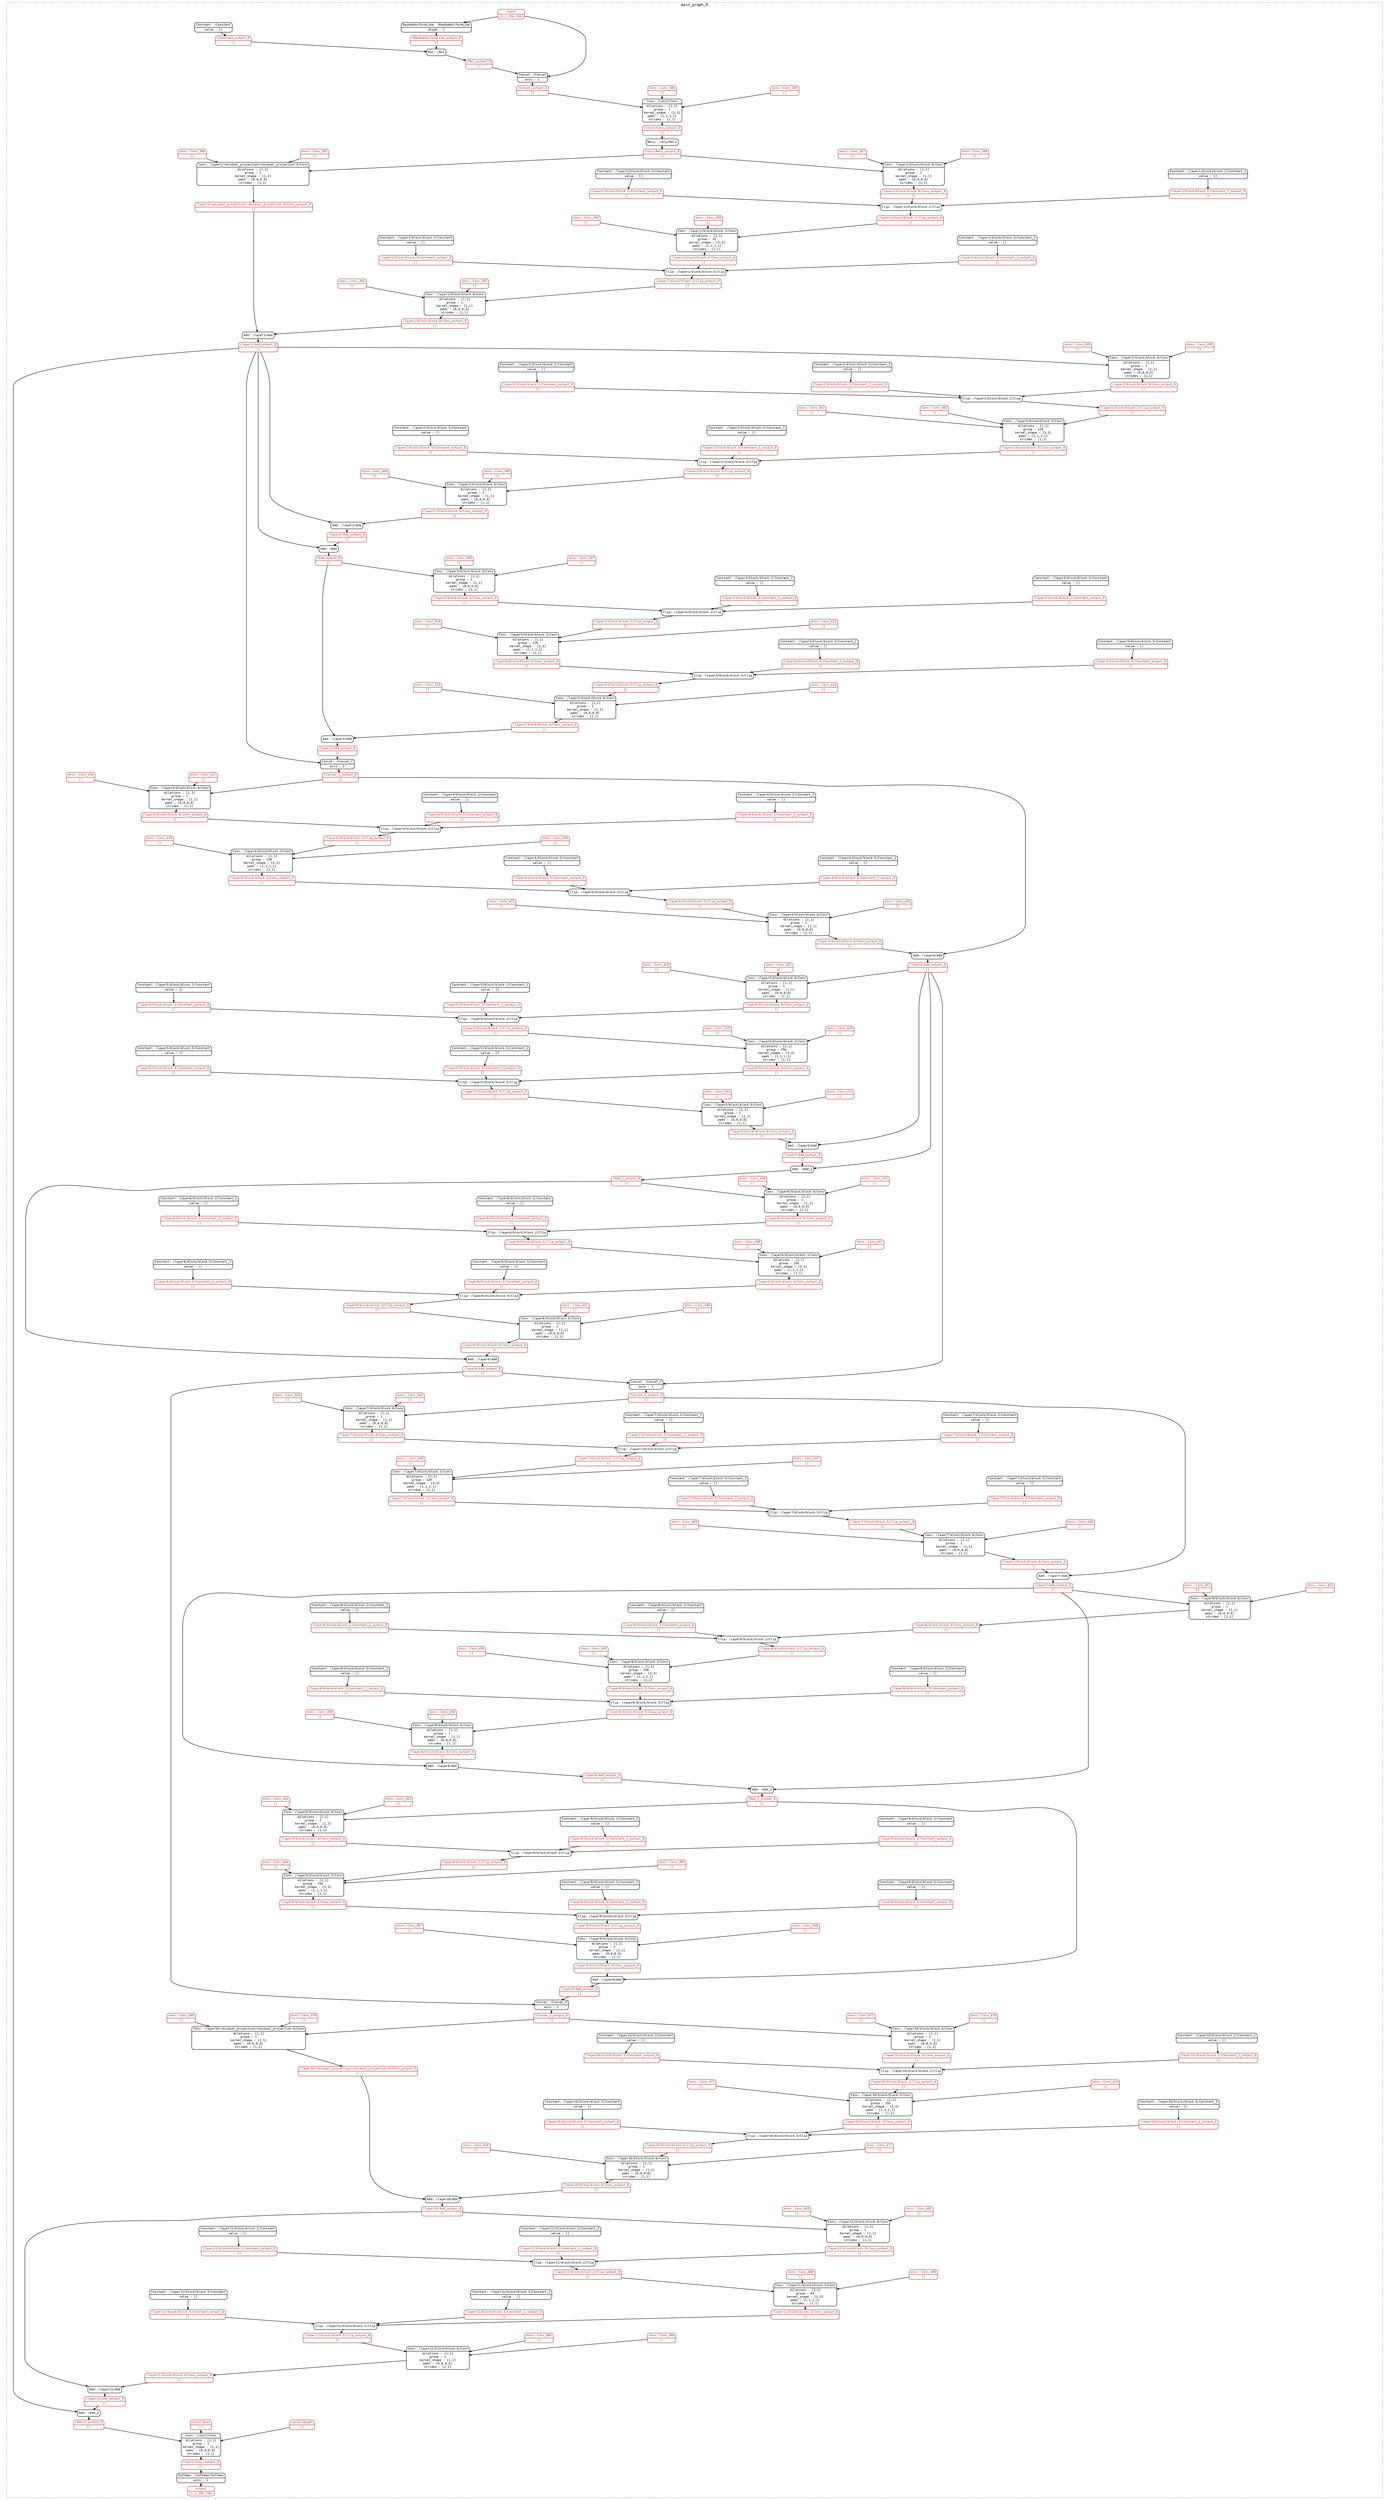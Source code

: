 digraph main_graph {
compound = true
ratio = 1.8
ranksep = 0.25
nodesep = 0.2
splines = true
graph [rankdir = TB, shape = record, charset = "UTF-8", color = cadetblue, fontcolor = black, fontname = "Consolas", fontsize = 20, style = "rounded,dashed,bold"]
node [shape = record, charset = "UTF-8", color = black, fontcolor = black, fontname = "Consolas", fontsize = 16, style = "rounded,bold"]
edge [shape = record, charset = "UTF-8", color = black, fontname = "Consolas", fontsize = 14, style = "bold"]

Tensor0 [
color = brown
fontcolor = brown
label = "{input | [1,1,256,256]}"
]

Tensor1 [
color = brown
fontcolor = brown
label = "{output | [1,2,256,256]}"
]

Tensor2 [
color = brown
fontcolor = brown
label = "{/RandomUniformLike_output_0 | []}"
]

Tensor3 [
color = brown
fontcolor = brown
label = "{/Constant_output_0 | []}"
]

Tensor4 [
color = brown
fontcolor = brown
label = "{/Mul_output_0 | []}"
]

Tensor5 [
color = brown
fontcolor = brown
label = "{/Concat_output_0 | []}"
]

Tensor6 [
color = brown
fontcolor = brown
label = "{/conv1/Conv_output_0 | []}"
]

Tensor7 [
color = brown
fontcolor = brown
label = "{/relu/Relu_output_0 | []}"
]

Tensor8 [
color = brown
fontcolor = brown
label = "{/layer1/block/block.0/Conv_output_0 | []}"
]

Tensor9 [
color = brown
fontcolor = brown
label = "{/layer1/block/block.2/Constant_output_0 | []}"
]

Tensor10 [
color = brown
fontcolor = brown
label = "{/layer1/block/block.2/Constant_1_output_0 | []}"
]

Tensor11 [
color = brown
fontcolor = brown
label = "{/layer1/block/block.2/Clip_output_0 | []}"
]

Tensor12 [
color = brown
fontcolor = brown
label = "{/layer1/block/block.3/Conv_output_0 | []}"
]

Tensor13 [
color = brown
fontcolor = brown
label = "{/layer1/block/block.5/Constant_output_0 | []}"
]

Tensor14 [
color = brown
fontcolor = brown
label = "{/layer1/block/block.5/Constant_1_output_0 | []}"
]

Tensor15 [
color = brown
fontcolor = brown
label = "{/layer1/block/block.5/Clip_output_0 | []}"
]

Tensor16 [
color = brown
fontcolor = brown
label = "{/layer1/block/block.6/Conv_output_0 | []}"
]

Tensor17 [
color = brown
fontcolor = brown
label = "{/layer1/residual_projection/residual_projection.0/Conv_output_0 | []}"
]

Tensor18 [
color = brown
fontcolor = brown
label = "{/layer1/Add_output_0 | []}"
]

Tensor19 [
color = brown
fontcolor = brown
label = "{/layer2/block/block.0/Conv_output_0 | []}"
]

Tensor20 [
color = brown
fontcolor = brown
label = "{/layer2/block/block.2/Constant_output_0 | []}"
]

Tensor21 [
color = brown
fontcolor = brown
label = "{/layer2/block/block.2/Constant_1_output_0 | []}"
]

Tensor22 [
color = brown
fontcolor = brown
label = "{/layer2/block/block.2/Clip_output_0 | []}"
]

Tensor23 [
color = brown
fontcolor = brown
label = "{/layer2/block/block.3/Conv_output_0 | []}"
]

Tensor24 [
color = brown
fontcolor = brown
label = "{/layer2/block/block.5/Constant_output_0 | []}"
]

Tensor25 [
color = brown
fontcolor = brown
label = "{/layer2/block/block.5/Constant_1_output_0 | []}"
]

Tensor26 [
color = brown
fontcolor = brown
label = "{/layer2/block/block.5/Clip_output_0 | []}"
]

Tensor27 [
color = brown
fontcolor = brown
label = "{/layer2/block/block.6/Conv_output_0 | []}"
]

Tensor28 [
color = brown
fontcolor = brown
label = "{/layer2/Add_output_0 | []}"
]

Tensor29 [
color = brown
fontcolor = brown
label = "{/Add_output_0 | []}"
]

Tensor30 [
color = brown
fontcolor = brown
label = "{/layer3/block/block.0/Conv_output_0 | []}"
]

Tensor31 [
color = brown
fontcolor = brown
label = "{/layer3/block/block.2/Constant_output_0 | []}"
]

Tensor32 [
color = brown
fontcolor = brown
label = "{/layer3/block/block.2/Constant_1_output_0 | []}"
]

Tensor33 [
color = brown
fontcolor = brown
label = "{/layer3/block/block.2/Clip_output_0 | []}"
]

Tensor34 [
color = brown
fontcolor = brown
label = "{/layer3/block/block.3/Conv_output_0 | []}"
]

Tensor35 [
color = brown
fontcolor = brown
label = "{/layer3/block/block.5/Constant_output_0 | []}"
]

Tensor36 [
color = brown
fontcolor = brown
label = "{/layer3/block/block.5/Constant_1_output_0 | []}"
]

Tensor37 [
color = brown
fontcolor = brown
label = "{/layer3/block/block.5/Clip_output_0 | []}"
]

Tensor38 [
color = brown
fontcolor = brown
label = "{/layer3/block/block.6/Conv_output_0 | []}"
]

Tensor39 [
color = brown
fontcolor = brown
label = "{/layer3/Add_output_0 | []}"
]

Tensor40 [
color = brown
fontcolor = brown
label = "{/Concat_1_output_0 | []}"
]

Tensor41 [
color = brown
fontcolor = brown
label = "{/layer4/block/block.0/Conv_output_0 | []}"
]

Tensor42 [
color = brown
fontcolor = brown
label = "{/layer4/block/block.2/Constant_output_0 | []}"
]

Tensor43 [
color = brown
fontcolor = brown
label = "{/layer4/block/block.2/Constant_1_output_0 | []}"
]

Tensor44 [
color = brown
fontcolor = brown
label = "{/layer4/block/block.2/Clip_output_0 | []}"
]

Tensor45 [
color = brown
fontcolor = brown
label = "{/layer4/block/block.3/Conv_output_0 | []}"
]

Tensor46 [
color = brown
fontcolor = brown
label = "{/layer4/block/block.5/Constant_output_0 | []}"
]

Tensor47 [
color = brown
fontcolor = brown
label = "{/layer4/block/block.5/Constant_1_output_0 | []}"
]

Tensor48 [
color = brown
fontcolor = brown
label = "{/layer4/block/block.5/Clip_output_0 | []}"
]

Tensor49 [
color = brown
fontcolor = brown
label = "{/layer4/block/block.6/Conv_output_0 | []}"
]

Tensor50 [
color = brown
fontcolor = brown
label = "{/layer4/Add_output_0 | []}"
]

Tensor51 [
color = brown
fontcolor = brown
label = "{/layer5/block/block.0/Conv_output_0 | []}"
]

Tensor52 [
color = brown
fontcolor = brown
label = "{/layer5/block/block.2/Constant_output_0 | []}"
]

Tensor53 [
color = brown
fontcolor = brown
label = "{/layer5/block/block.2/Constant_1_output_0 | []}"
]

Tensor54 [
color = brown
fontcolor = brown
label = "{/layer5/block/block.2/Clip_output_0 | []}"
]

Tensor55 [
color = brown
fontcolor = brown
label = "{/layer5/block/block.3/Conv_output_0 | []}"
]

Tensor56 [
color = brown
fontcolor = brown
label = "{/layer5/block/block.5/Constant_output_0 | []}"
]

Tensor57 [
color = brown
fontcolor = brown
label = "{/layer5/block/block.5/Constant_1_output_0 | []}"
]

Tensor58 [
color = brown
fontcolor = brown
label = "{/layer5/block/block.5/Clip_output_0 | []}"
]

Tensor59 [
color = brown
fontcolor = brown
label = "{/layer5/block/block.6/Conv_output_0 | []}"
]

Tensor60 [
color = brown
fontcolor = brown
label = "{/layer5/Add_output_0 | []}"
]

Tensor61 [
color = brown
fontcolor = brown
label = "{/Add_1_output_0 | []}"
]

Tensor62 [
color = brown
fontcolor = brown
label = "{/layer6/block/block.0/Conv_output_0 | []}"
]

Tensor63 [
color = brown
fontcolor = brown
label = "{/layer6/block/block.2/Constant_output_0 | []}"
]

Tensor64 [
color = brown
fontcolor = brown
label = "{/layer6/block/block.2/Constant_1_output_0 | []}"
]

Tensor65 [
color = brown
fontcolor = brown
label = "{/layer6/block/block.2/Clip_output_0 | []}"
]

Tensor66 [
color = brown
fontcolor = brown
label = "{/layer6/block/block.3/Conv_output_0 | []}"
]

Tensor67 [
color = brown
fontcolor = brown
label = "{/layer6/block/block.5/Constant_output_0 | []}"
]

Tensor68 [
color = brown
fontcolor = brown
label = "{/layer6/block/block.5/Constant_1_output_0 | []}"
]

Tensor69 [
color = brown
fontcolor = brown
label = "{/layer6/block/block.5/Clip_output_0 | []}"
]

Tensor70 [
color = brown
fontcolor = brown
label = "{/layer6/block/block.6/Conv_output_0 | []}"
]

Tensor71 [
color = brown
fontcolor = brown
label = "{/layer6/Add_output_0 | []}"
]

Tensor72 [
color = brown
fontcolor = brown
label = "{/Concat_2_output_0 | []}"
]

Tensor73 [
color = brown
fontcolor = brown
label = "{/layer7/block/block.0/Conv_output_0 | []}"
]

Tensor74 [
color = brown
fontcolor = brown
label = "{/layer7/block/block.2/Constant_output_0 | []}"
]

Tensor75 [
color = brown
fontcolor = brown
label = "{/layer7/block/block.2/Constant_1_output_0 | []}"
]

Tensor76 [
color = brown
fontcolor = brown
label = "{/layer7/block/block.2/Clip_output_0 | []}"
]

Tensor77 [
color = brown
fontcolor = brown
label = "{/layer7/block/block.3/Conv_output_0 | []}"
]

Tensor78 [
color = brown
fontcolor = brown
label = "{/layer7/block/block.5/Constant_output_0 | []}"
]

Tensor79 [
color = brown
fontcolor = brown
label = "{/layer7/block/block.5/Constant_1_output_0 | []}"
]

Tensor80 [
color = brown
fontcolor = brown
label = "{/layer7/block/block.5/Clip_output_0 | []}"
]

Tensor81 [
color = brown
fontcolor = brown
label = "{/layer7/block/block.6/Conv_output_0 | []}"
]

Tensor82 [
color = brown
fontcolor = brown
label = "{/layer7/Add_output_0 | []}"
]

Tensor83 [
color = brown
fontcolor = brown
label = "{/layer8/block/block.0/Conv_output_0 | []}"
]

Tensor84 [
color = brown
fontcolor = brown
label = "{/layer8/block/block.2/Constant_output_0 | []}"
]

Tensor85 [
color = brown
fontcolor = brown
label = "{/layer8/block/block.2/Constant_1_output_0 | []}"
]

Tensor86 [
color = brown
fontcolor = brown
label = "{/layer8/block/block.2/Clip_output_0 | []}"
]

Tensor87 [
color = brown
fontcolor = brown
label = "{/layer8/block/block.3/Conv_output_0 | []}"
]

Tensor88 [
color = brown
fontcolor = brown
label = "{/layer8/block/block.5/Constant_output_0 | []}"
]

Tensor89 [
color = brown
fontcolor = brown
label = "{/layer8/block/block.5/Constant_1_output_0 | []}"
]

Tensor90 [
color = brown
fontcolor = brown
label = "{/layer8/block/block.5/Clip_output_0 | []}"
]

Tensor91 [
color = brown
fontcolor = brown
label = "{/layer8/block/block.6/Conv_output_0 | []}"
]

Tensor92 [
color = brown
fontcolor = brown
label = "{/layer8/Add_output_0 | []}"
]

Tensor93 [
color = brown
fontcolor = brown
label = "{/Add_2_output_0 | []}"
]

Tensor94 [
color = brown
fontcolor = brown
label = "{/layer9/block/block.0/Conv_output_0 | []}"
]

Tensor95 [
color = brown
fontcolor = brown
label = "{/layer9/block/block.2/Constant_output_0 | []}"
]

Tensor96 [
color = brown
fontcolor = brown
label = "{/layer9/block/block.2/Constant_1_output_0 | []}"
]

Tensor97 [
color = brown
fontcolor = brown
label = "{/layer9/block/block.2/Clip_output_0 | []}"
]

Tensor98 [
color = brown
fontcolor = brown
label = "{/layer9/block/block.3/Conv_output_0 | []}"
]

Tensor99 [
color = brown
fontcolor = brown
label = "{/layer9/block/block.5/Constant_output_0 | []}"
]

Tensor100 [
color = brown
fontcolor = brown
label = "{/layer9/block/block.5/Constant_1_output_0 | []}"
]

Tensor101 [
color = brown
fontcolor = brown
label = "{/layer9/block/block.5/Clip_output_0 | []}"
]

Tensor102 [
color = brown
fontcolor = brown
label = "{/layer9/block/block.6/Conv_output_0 | []}"
]

Tensor103 [
color = brown
fontcolor = brown
label = "{/layer9/Add_output_0 | []}"
]

Tensor104 [
color = brown
fontcolor = brown
label = "{/Concat_3_output_0 | []}"
]

Tensor105 [
color = brown
fontcolor = brown
label = "{/layer10/block/block.0/Conv_output_0 | []}"
]

Tensor106 [
color = brown
fontcolor = brown
label = "{/layer10/block/block.2/Constant_output_0 | []}"
]

Tensor107 [
color = brown
fontcolor = brown
label = "{/layer10/block/block.2/Constant_1_output_0 | []}"
]

Tensor108 [
color = brown
fontcolor = brown
label = "{/layer10/block/block.2/Clip_output_0 | []}"
]

Tensor109 [
color = brown
fontcolor = brown
label = "{/layer10/block/block.3/Conv_output_0 | []}"
]

Tensor110 [
color = brown
fontcolor = brown
label = "{/layer10/block/block.5/Constant_output_0 | []}"
]

Tensor111 [
color = brown
fontcolor = brown
label = "{/layer10/block/block.5/Constant_1_output_0 | []}"
]

Tensor112 [
color = brown
fontcolor = brown
label = "{/layer10/block/block.5/Clip_output_0 | []}"
]

Tensor113 [
color = brown
fontcolor = brown
label = "{/layer10/block/block.6/Conv_output_0 | []}"
]

Tensor114 [
color = brown
fontcolor = brown
label = "{/layer10/residual_projection/residual_projection.0/Conv_output_0 | []}"
]

Tensor115 [
color = brown
fontcolor = brown
label = "{/layer10/Add_output_0 | []}"
]

Tensor116 [
color = brown
fontcolor = brown
label = "{/layer11/block/block.0/Conv_output_0 | []}"
]

Tensor117 [
color = brown
fontcolor = brown
label = "{/layer11/block/block.2/Constant_output_0 | []}"
]

Tensor118 [
color = brown
fontcolor = brown
label = "{/layer11/block/block.2/Constant_1_output_0 | []}"
]

Tensor119 [
color = brown
fontcolor = brown
label = "{/layer11/block/block.2/Clip_output_0 | []}"
]

Tensor120 [
color = brown
fontcolor = brown
label = "{/layer11/block/block.3/Conv_output_0 | []}"
]

Tensor121 [
color = brown
fontcolor = brown
label = "{/layer11/block/block.5/Constant_output_0 | []}"
]

Tensor122 [
color = brown
fontcolor = brown
label = "{/layer11/block/block.5/Constant_1_output_0 | []}"
]

Tensor123 [
color = brown
fontcolor = brown
label = "{/layer11/block/block.5/Clip_output_0 | []}"
]

Tensor124 [
color = brown
fontcolor = brown
label = "{/layer11/block/block.6/Conv_output_0 | []}"
]

Tensor125 [
color = brown
fontcolor = brown
label = "{/layer11/Add_output_0 | []}"
]

Tensor126 [
color = brown
fontcolor = brown
label = "{/Add_3_output_0 | []}"
]

Tensor127 [
color = brown
fontcolor = brown
label = "{/conv2/Conv_output_0 | []}"
]

Tensor128 [
color = brown
fontcolor = brown
label = "{onnx::Conv_383 | []}"
]

Tensor129 [
color = brown
fontcolor = brown
label = "{onnx::Conv_384 | []}"
]

Tensor130 [
color = brown
fontcolor = brown
label = "{onnx::Conv_386 | []}"
]

Tensor131 [
color = brown
fontcolor = brown
label = "{onnx::Conv_387 | []}"
]

Tensor132 [
color = brown
fontcolor = brown
label = "{onnx::Conv_389 | []}"
]

Tensor133 [
color = brown
fontcolor = brown
label = "{onnx::Conv_390 | []}"
]

Tensor134 [
color = brown
fontcolor = brown
label = "{onnx::Conv_392 | []}"
]

Tensor135 [
color = brown
fontcolor = brown
label = "{onnx::Conv_393 | []}"
]

Tensor136 [
color = brown
fontcolor = brown
label = "{onnx::Conv_395 | []}"
]

Tensor137 [
color = brown
fontcolor = brown
label = "{onnx::Conv_396 | []}"
]

Tensor138 [
color = brown
fontcolor = brown
label = "{onnx::Conv_398 | []}"
]

Tensor139 [
color = brown
fontcolor = brown
label = "{onnx::Conv_399 | []}"
]

Tensor140 [
color = brown
fontcolor = brown
label = "{onnx::Conv_401 | []}"
]

Tensor141 [
color = brown
fontcolor = brown
label = "{onnx::Conv_402 | []}"
]

Tensor142 [
color = brown
fontcolor = brown
label = "{onnx::Conv_404 | []}"
]

Tensor143 [
color = brown
fontcolor = brown
label = "{onnx::Conv_405 | []}"
]

Tensor144 [
color = brown
fontcolor = brown
label = "{onnx::Conv_407 | []}"
]

Tensor145 [
color = brown
fontcolor = brown
label = "{onnx::Conv_408 | []}"
]

Tensor146 [
color = brown
fontcolor = brown
label = "{onnx::Conv_410 | []}"
]

Tensor147 [
color = brown
fontcolor = brown
label = "{onnx::Conv_411 | []}"
]

Tensor148 [
color = brown
fontcolor = brown
label = "{onnx::Conv_413 | []}"
]

Tensor149 [
color = brown
fontcolor = brown
label = "{onnx::Conv_414 | []}"
]

Tensor150 [
color = brown
fontcolor = brown
label = "{onnx::Conv_416 | []}"
]

Tensor151 [
color = brown
fontcolor = brown
label = "{onnx::Conv_417 | []}"
]

Tensor152 [
color = brown
fontcolor = brown
label = "{onnx::Conv_419 | []}"
]

Tensor153 [
color = brown
fontcolor = brown
label = "{onnx::Conv_420 | []}"
]

Tensor154 [
color = brown
fontcolor = brown
label = "{onnx::Conv_422 | []}"
]

Tensor155 [
color = brown
fontcolor = brown
label = "{onnx::Conv_423 | []}"
]

Tensor156 [
color = brown
fontcolor = brown
label = "{onnx::Conv_425 | []}"
]

Tensor157 [
color = brown
fontcolor = brown
label = "{onnx::Conv_426 | []}"
]

Tensor158 [
color = brown
fontcolor = brown
label = "{onnx::Conv_428 | []}"
]

Tensor159 [
color = brown
fontcolor = brown
label = "{onnx::Conv_429 | []}"
]

Tensor160 [
color = brown
fontcolor = brown
label = "{onnx::Conv_431 | []}"
]

Tensor161 [
color = brown
fontcolor = brown
label = "{onnx::Conv_432 | []}"
]

Tensor162 [
color = brown
fontcolor = brown
label = "{onnx::Conv_434 | []}"
]

Tensor163 [
color = brown
fontcolor = brown
label = "{onnx::Conv_435 | []}"
]

Tensor164 [
color = brown
fontcolor = brown
label = "{onnx::Conv_437 | []}"
]

Tensor165 [
color = brown
fontcolor = brown
label = "{onnx::Conv_438 | []}"
]

Tensor166 [
color = brown
fontcolor = brown
label = "{onnx::Conv_440 | []}"
]

Tensor167 [
color = brown
fontcolor = brown
label = "{onnx::Conv_441 | []}"
]

Tensor168 [
color = brown
fontcolor = brown
label = "{onnx::Conv_443 | []}"
]

Tensor169 [
color = brown
fontcolor = brown
label = "{onnx::Conv_444 | []}"
]

Tensor170 [
color = brown
fontcolor = brown
label = "{onnx::Conv_446 | []}"
]

Tensor171 [
color = brown
fontcolor = brown
label = "{onnx::Conv_447 | []}"
]

Tensor172 [
color = brown
fontcolor = brown
label = "{onnx::Conv_449 | []}"
]

Tensor173 [
color = brown
fontcolor = brown
label = "{onnx::Conv_450 | []}"
]

Tensor174 [
color = brown
fontcolor = brown
label = "{onnx::Conv_452 | []}"
]

Tensor175 [
color = brown
fontcolor = brown
label = "{onnx::Conv_453 | []}"
]

Tensor176 [
color = brown
fontcolor = brown
label = "{onnx::Conv_455 | []}"
]

Tensor177 [
color = brown
fontcolor = brown
label = "{onnx::Conv_456 | []}"
]

Tensor178 [
color = brown
fontcolor = brown
label = "{onnx::Conv_458 | []}"
]

Tensor179 [
color = brown
fontcolor = brown
label = "{onnx::Conv_459 | []}"
]

Tensor180 [
color = brown
fontcolor = brown
label = "{onnx::Conv_461 | []}"
]

Tensor181 [
color = brown
fontcolor = brown
label = "{onnx::Conv_462 | []}"
]

Tensor182 [
color = brown
fontcolor = brown
label = "{onnx::Conv_464 | []}"
]

Tensor183 [
color = brown
fontcolor = brown
label = "{onnx::Conv_465 | []}"
]

Tensor184 [
color = brown
fontcolor = brown
label = "{onnx::Conv_467 | []}"
]

Tensor185 [
color = brown
fontcolor = brown
label = "{onnx::Conv_468 | []}"
]

Tensor186 [
color = brown
fontcolor = brown
label = "{onnx::Conv_470 | []}"
]

Tensor187 [
color = brown
fontcolor = brown
label = "{onnx::Conv_471 | []}"
]

Tensor188 [
color = brown
fontcolor = brown
label = "{onnx::Conv_473 | []}"
]

Tensor189 [
color = brown
fontcolor = brown
label = "{onnx::Conv_474 | []}"
]

Tensor190 [
color = brown
fontcolor = brown
label = "{onnx::Conv_476 | []}"
]

Tensor191 [
color = brown
fontcolor = brown
label = "{onnx::Conv_477 | []}"
]

Tensor192 [
color = brown
fontcolor = brown
label = "{onnx::Conv_479 | []}"
]

Tensor193 [
color = brown
fontcolor = brown
label = "{onnx::Conv_480 | []}"
]

Tensor194 [
color = brown
fontcolor = brown
label = "{onnx::Conv_482 | []}"
]

Tensor195 [
color = brown
fontcolor = brown
label = "{onnx::Conv_483 | []}"
]

Tensor196 [
color = brown
fontcolor = brown
label = "{onnx::Conv_485 | []}"
]

Tensor197 [
color = brown
fontcolor = brown
label = "{onnx::Conv_486 | []}"
]

Tensor198 [
color = brown
fontcolor = brown
label = "{onnx::Conv_488 | []}"
]

Tensor199 [
color = brown
fontcolor = brown
label = "{onnx::Conv_489 | []}"
]

Tensor200 [
color = brown
fontcolor = brown
label = "{conv2.weight | []}"
]

Tensor201 [
color = brown
fontcolor = brown
label = "{conv2.bias | []}"
]

subgraph cluster_subgraph0 {
label = "main_graph_0"

Node0 [
label = "{ RandomUniformLike: /RandomUniformLike | {
dtype : 1\n

}}"
]

Tensor0 ->  Node0
Node0 ->  Tensor2

Node1 [
label = "{ Constant: /Constant | {
value : []\n

}}"
]

Node1 ->  Tensor3

Node2 [ label = "{ Mul: /Mul }" ]

Tensor2 ->  Node2
Tensor3 ->  Node2
Node2 ->  Tensor4

Node3 [
label = "{ Concat: /Concat | {
axis : 1\n

}}"
]

Tensor0 ->  Node3
Tensor4 ->  Node3
Node3 ->  Tensor5

Node4 [
label = "{ Conv: /conv1/Conv | {
dilations : [1,1]\n
group : 1\n
kernel_shape : [3,3]\n
pads : [1,1,1,1]\n
strides : [1,1]\n

}}"
]

Tensor5 ->  Node4
Tensor128 ->  Node4
Tensor129 ->  Node4
Node4 ->  Tensor6

Node5 [ label = "{ Relu: /relu/Relu }" ]

Tensor6 ->  Node5
Node5 ->  Tensor7

Node6 [
label = "{ Conv: /layer1/block/block.0/Conv | {
dilations : [1,1]\n
group : 1\n
kernel_shape : [1,1]\n
pads : [0,0,0,0]\n
strides : [1,1]\n

}}"
]

Tensor7 ->  Node6
Tensor130 ->  Node6
Tensor131 ->  Node6
Node6 ->  Tensor8

Node7 [
label = "{ Constant: /layer1/block/block.2/Constant | {
value : []\n

}}"
]

Node7 ->  Tensor9

Node8 [
label = "{ Constant: /layer1/block/block.2/Constant_1 | {
value : []\n

}}"
]

Node8 ->  Tensor10

Node9 [ label = "{ Clip: /layer1/block/block.2/Clip }" ]

Tensor8 ->  Node9
Tensor9 ->  Node9
Tensor10 ->  Node9
Node9 ->  Tensor11

Node10 [
label = "{ Conv: /layer1/block/block.3/Conv | {
dilations : [1,1]\n
group : 32\n
kernel_shape : [3,3]\n
pads : [1,1,1,1]\n
strides : [1,1]\n

}}"
]

Tensor11 ->  Node10
Tensor132 ->  Node10
Tensor133 ->  Node10
Node10 ->  Tensor12

Node11 [
label = "{ Constant: /layer1/block/block.5/Constant | {
value : []\n

}}"
]

Node11 ->  Tensor13

Node12 [
label = "{ Constant: /layer1/block/block.5/Constant_1 | {
value : []\n

}}"
]

Node12 ->  Tensor14

Node13 [ label = "{ Clip: /layer1/block/block.5/Clip }" ]

Tensor12 ->  Node13
Tensor13 ->  Node13
Tensor14 ->  Node13
Node13 ->  Tensor15

Node14 [
label = "{ Conv: /layer1/block/block.6/Conv | {
dilations : [1,1]\n
group : 1\n
kernel_shape : [1,1]\n
pads : [0,0,0,0]\n
strides : [1,1]\n

}}"
]

Tensor15 ->  Node14
Tensor134 ->  Node14
Tensor135 ->  Node14
Node14 ->  Tensor16

Node15 [
label = "{ Conv: /layer1/residual_projection/residual_projection.0/Conv | {
dilations : [1,1]\n
group : 1\n
kernel_shape : [1,1]\n
pads : [0,0,0,0]\n
strides : [1,1]\n

}}"
]

Tensor7 ->  Node15
Tensor136 ->  Node15
Tensor137 ->  Node15
Node15 ->  Tensor17

Node16 [ label = "{ Add: /layer1/Add }" ]

Tensor16 ->  Node16
Tensor17 ->  Node16
Node16 ->  Tensor18

Node17 [
label = "{ Conv: /layer2/block/block.0/Conv | {
dilations : [1,1]\n
group : 1\n
kernel_shape : [1,1]\n
pads : [0,0,0,0]\n
strides : [1,1]\n

}}"
]

Tensor18 ->  Node17
Tensor138 ->  Node17
Tensor139 ->  Node17
Node17 ->  Tensor19

Node18 [
label = "{ Constant: /layer2/block/block.2/Constant | {
value : []\n

}}"
]

Node18 ->  Tensor20

Node19 [
label = "{ Constant: /layer2/block/block.2/Constant_1 | {
value : []\n

}}"
]

Node19 ->  Tensor21

Node20 [ label = "{ Clip: /layer2/block/block.2/Clip }" ]

Tensor19 ->  Node20
Tensor20 ->  Node20
Tensor21 ->  Node20
Node20 ->  Tensor22

Node21 [
label = "{ Conv: /layer2/block/block.3/Conv | {
dilations : [1,1]\n
group : 128\n
kernel_shape : [3,3]\n
pads : [1,1,1,1]\n
strides : [1,1]\n

}}"
]

Tensor22 ->  Node21
Tensor140 ->  Node21
Tensor141 ->  Node21
Node21 ->  Tensor23

Node22 [
label = "{ Constant: /layer2/block/block.5/Constant | {
value : []\n

}}"
]

Node22 ->  Tensor24

Node23 [
label = "{ Constant: /layer2/block/block.5/Constant_1 | {
value : []\n

}}"
]

Node23 ->  Tensor25

Node24 [ label = "{ Clip: /layer2/block/block.5/Clip }" ]

Tensor23 ->  Node24
Tensor24 ->  Node24
Tensor25 ->  Node24
Node24 ->  Tensor26

Node25 [
label = "{ Conv: /layer2/block/block.6/Conv | {
dilations : [1,1]\n
group : 1\n
kernel_shape : [1,1]\n
pads : [0,0,0,0]\n
strides : [1,1]\n

}}"
]

Tensor26 ->  Node25
Tensor142 ->  Node25
Tensor143 ->  Node25
Node25 ->  Tensor27

Node26 [ label = "{ Add: /layer2/Add }" ]

Tensor27 ->  Node26
Tensor18 ->  Node26
Node26 ->  Tensor28

Node27 [ label = "{ Add: /Add }" ]

Tensor18 ->  Node27
Tensor28 ->  Node27
Node27 ->  Tensor29

Node28 [
label = "{ Conv: /layer3/block/block.0/Conv | {
dilations : [1,1]\n
group : 1\n
kernel_shape : [1,1]\n
pads : [0,0,0,0]\n
strides : [1,1]\n

}}"
]

Tensor29 ->  Node28
Tensor144 ->  Node28
Tensor145 ->  Node28
Node28 ->  Tensor30

Node29 [
label = "{ Constant: /layer3/block/block.2/Constant | {
value : []\n

}}"
]

Node29 ->  Tensor31

Node30 [
label = "{ Constant: /layer3/block/block.2/Constant_1 | {
value : []\n

}}"
]

Node30 ->  Tensor32

Node31 [ label = "{ Clip: /layer3/block/block.2/Clip }" ]

Tensor30 ->  Node31
Tensor31 ->  Node31
Tensor32 ->  Node31
Node31 ->  Tensor33

Node32 [
label = "{ Conv: /layer3/block/block.3/Conv | {
dilations : [1,1]\n
group : 128\n
kernel_shape : [3,3]\n
pads : [1,1,1,1]\n
strides : [1,1]\n

}}"
]

Tensor33 ->  Node32
Tensor146 ->  Node32
Tensor147 ->  Node32
Node32 ->  Tensor34

Node33 [
label = "{ Constant: /layer3/block/block.5/Constant | {
value : []\n

}}"
]

Node33 ->  Tensor35

Node34 [
label = "{ Constant: /layer3/block/block.5/Constant_1 | {
value : []\n

}}"
]

Node34 ->  Tensor36

Node35 [ label = "{ Clip: /layer3/block/block.5/Clip }" ]

Tensor34 ->  Node35
Tensor35 ->  Node35
Tensor36 ->  Node35
Node35 ->  Tensor37

Node36 [
label = "{ Conv: /layer3/block/block.6/Conv | {
dilations : [1,1]\n
group : 1\n
kernel_shape : [1,1]\n
pads : [0,0,0,0]\n
strides : [1,1]\n

}}"
]

Tensor37 ->  Node36
Tensor148 ->  Node36
Tensor149 ->  Node36
Node36 ->  Tensor38

Node37 [ label = "{ Add: /layer3/Add }" ]

Tensor38 ->  Node37
Tensor29 ->  Node37
Node37 ->  Tensor39

Node38 [
label = "{ Concat: /Concat_1 | {
axis : 1\n

}}"
]

Tensor39 ->  Node38
Tensor18 ->  Node38
Node38 ->  Tensor40

Node39 [
label = "{ Conv: /layer4/block/block.0/Conv | {
dilations : [1,1]\n
group : 1\n
kernel_shape : [1,1]\n
pads : [0,0,0,0]\n
strides : [1,1]\n

}}"
]

Tensor40 ->  Node39
Tensor150 ->  Node39
Tensor151 ->  Node39
Node39 ->  Tensor41

Node40 [
label = "{ Constant: /layer4/block/block.2/Constant | {
value : []\n

}}"
]

Node40 ->  Tensor42

Node41 [
label = "{ Constant: /layer4/block/block.2/Constant_1 | {
value : []\n

}}"
]

Node41 ->  Tensor43

Node42 [ label = "{ Clip: /layer4/block/block.2/Clip }" ]

Tensor41 ->  Node42
Tensor42 ->  Node42
Tensor43 ->  Node42
Node42 ->  Tensor44

Node43 [
label = "{ Conv: /layer4/block/block.3/Conv | {
dilations : [1,1]\n
group : 128\n
kernel_shape : [3,3]\n
pads : [1,1,1,1]\n
strides : [1,1]\n

}}"
]

Tensor44 ->  Node43
Tensor152 ->  Node43
Tensor153 ->  Node43
Node43 ->  Tensor45

Node44 [
label = "{ Constant: /layer4/block/block.5/Constant | {
value : []\n

}}"
]

Node44 ->  Tensor46

Node45 [
label = "{ Constant: /layer4/block/block.5/Constant_1 | {
value : []\n

}}"
]

Node45 ->  Tensor47

Node46 [ label = "{ Clip: /layer4/block/block.5/Clip }" ]

Tensor45 ->  Node46
Tensor46 ->  Node46
Tensor47 ->  Node46
Node46 ->  Tensor48

Node47 [
label = "{ Conv: /layer4/block/block.6/Conv | {
dilations : [1,1]\n
group : 1\n
kernel_shape : [1,1]\n
pads : [0,0,0,0]\n
strides : [1,1]\n

}}"
]

Tensor48 ->  Node47
Tensor154 ->  Node47
Tensor155 ->  Node47
Node47 ->  Tensor49

Node48 [ label = "{ Add: /layer4/Add }" ]

Tensor49 ->  Node48
Tensor40 ->  Node48
Node48 ->  Tensor50

Node49 [
label = "{ Conv: /layer5/block/block.0/Conv | {
dilations : [1,1]\n
group : 1\n
kernel_shape : [1,1]\n
pads : [0,0,0,0]\n
strides : [1,1]\n

}}"
]

Tensor50 ->  Node49
Tensor156 ->  Node49
Tensor157 ->  Node49
Node49 ->  Tensor51

Node50 [
label = "{ Constant: /layer5/block/block.2/Constant | {
value : []\n

}}"
]

Node50 ->  Tensor52

Node51 [
label = "{ Constant: /layer5/block/block.2/Constant_1 | {
value : []\n

}}"
]

Node51 ->  Tensor53

Node52 [ label = "{ Clip: /layer5/block/block.2/Clip }" ]

Tensor51 ->  Node52
Tensor52 ->  Node52
Tensor53 ->  Node52
Node52 ->  Tensor54

Node53 [
label = "{ Conv: /layer5/block/block.3/Conv | {
dilations : [1,1]\n
group : 256\n
kernel_shape : [3,3]\n
pads : [1,1,1,1]\n
strides : [1,1]\n

}}"
]

Tensor54 ->  Node53
Tensor158 ->  Node53
Tensor159 ->  Node53
Node53 ->  Tensor55

Node54 [
label = "{ Constant: /layer5/block/block.5/Constant | {
value : []\n

}}"
]

Node54 ->  Tensor56

Node55 [
label = "{ Constant: /layer5/block/block.5/Constant_1 | {
value : []\n

}}"
]

Node55 ->  Tensor57

Node56 [ label = "{ Clip: /layer5/block/block.5/Clip }" ]

Tensor55 ->  Node56
Tensor56 ->  Node56
Tensor57 ->  Node56
Node56 ->  Tensor58

Node57 [
label = "{ Conv: /layer5/block/block.6/Conv | {
dilations : [1,1]\n
group : 1\n
kernel_shape : [1,1]\n
pads : [0,0,0,0]\n
strides : [1,1]\n

}}"
]

Tensor58 ->  Node57
Tensor160 ->  Node57
Tensor161 ->  Node57
Node57 ->  Tensor59

Node58 [ label = "{ Add: /layer5/Add }" ]

Tensor59 ->  Node58
Tensor50 ->  Node58
Node58 ->  Tensor60

Node59 [ label = "{ Add: /Add_1 }" ]

Tensor50 ->  Node59
Tensor60 ->  Node59
Node59 ->  Tensor61

Node60 [
label = "{ Conv: /layer6/block/block.0/Conv | {
dilations : [1,1]\n
group : 1\n
kernel_shape : [1,1]\n
pads : [0,0,0,0]\n
strides : [1,1]\n

}}"
]

Tensor61 ->  Node60
Tensor162 ->  Node60
Tensor163 ->  Node60
Node60 ->  Tensor62

Node61 [
label = "{ Constant: /layer6/block/block.2/Constant | {
value : []\n

}}"
]

Node61 ->  Tensor63

Node62 [
label = "{ Constant: /layer6/block/block.2/Constant_1 | {
value : []\n

}}"
]

Node62 ->  Tensor64

Node63 [ label = "{ Clip: /layer6/block/block.2/Clip }" ]

Tensor62 ->  Node63
Tensor63 ->  Node63
Tensor64 ->  Node63
Node63 ->  Tensor65

Node64 [
label = "{ Conv: /layer6/block/block.3/Conv | {
dilations : [1,1]\n
group : 256\n
kernel_shape : [3,3]\n
pads : [1,1,1,1]\n
strides : [1,1]\n

}}"
]

Tensor65 ->  Node64
Tensor164 ->  Node64
Tensor165 ->  Node64
Node64 ->  Tensor66

Node65 [
label = "{ Constant: /layer6/block/block.5/Constant | {
value : []\n

}}"
]

Node65 ->  Tensor67

Node66 [
label = "{ Constant: /layer6/block/block.5/Constant_1 | {
value : []\n

}}"
]

Node66 ->  Tensor68

Node67 [ label = "{ Clip: /layer6/block/block.5/Clip }" ]

Tensor66 ->  Node67
Tensor67 ->  Node67
Tensor68 ->  Node67
Node67 ->  Tensor69

Node68 [
label = "{ Conv: /layer6/block/block.6/Conv | {
dilations : [1,1]\n
group : 1\n
kernel_shape : [1,1]\n
pads : [0,0,0,0]\n
strides : [1,1]\n

}}"
]

Tensor69 ->  Node68
Tensor166 ->  Node68
Tensor167 ->  Node68
Node68 ->  Tensor70

Node69 [ label = "{ Add: /layer6/Add }" ]

Tensor70 ->  Node69
Tensor61 ->  Node69
Node69 ->  Tensor71

Node70 [
label = "{ Concat: /Concat_2 | {
axis : 1\n

}}"
]

Tensor71 ->  Node70
Tensor50 ->  Node70
Node70 ->  Tensor72

Node71 [
label = "{ Conv: /layer7/block/block.0/Conv | {
dilations : [1,1]\n
group : 1\n
kernel_shape : [1,1]\n
pads : [0,0,0,0]\n
strides : [1,1]\n

}}"
]

Tensor72 ->  Node71
Tensor168 ->  Node71
Tensor169 ->  Node71
Node71 ->  Tensor73

Node72 [
label = "{ Constant: /layer7/block/block.2/Constant | {
value : []\n

}}"
]

Node72 ->  Tensor74

Node73 [
label = "{ Constant: /layer7/block/block.2/Constant_1 | {
value : []\n

}}"
]

Node73 ->  Tensor75

Node74 [ label = "{ Clip: /layer7/block/block.2/Clip }" ]

Tensor73 ->  Node74
Tensor74 ->  Node74
Tensor75 ->  Node74
Node74 ->  Tensor76

Node75 [
label = "{ Conv: /layer7/block/block.3/Conv | {
dilations : [1,1]\n
group : 128\n
kernel_shape : [3,3]\n
pads : [1,1,1,1]\n
strides : [1,1]\n

}}"
]

Tensor76 ->  Node75
Tensor170 ->  Node75
Tensor171 ->  Node75
Node75 ->  Tensor77

Node76 [
label = "{ Constant: /layer7/block/block.5/Constant | {
value : []\n

}}"
]

Node76 ->  Tensor78

Node77 [
label = "{ Constant: /layer7/block/block.5/Constant_1 | {
value : []\n

}}"
]

Node77 ->  Tensor79

Node78 [ label = "{ Clip: /layer7/block/block.5/Clip }" ]

Tensor77 ->  Node78
Tensor78 ->  Node78
Tensor79 ->  Node78
Node78 ->  Tensor80

Node79 [
label = "{ Conv: /layer7/block/block.6/Conv | {
dilations : [1,1]\n
group : 1\n
kernel_shape : [1,1]\n
pads : [0,0,0,0]\n
strides : [1,1]\n

}}"
]

Tensor80 ->  Node79
Tensor172 ->  Node79
Tensor173 ->  Node79
Node79 ->  Tensor81

Node80 [ label = "{ Add: /layer7/Add }" ]

Tensor81 ->  Node80
Tensor72 ->  Node80
Node80 ->  Tensor82

Node81 [
label = "{ Conv: /layer8/block/block.0/Conv | {
dilations : [1,1]\n
group : 1\n
kernel_shape : [1,1]\n
pads : [0,0,0,0]\n
strides : [1,1]\n

}}"
]

Tensor82 ->  Node81
Tensor174 ->  Node81
Tensor175 ->  Node81
Node81 ->  Tensor83

Node82 [
label = "{ Constant: /layer8/block/block.2/Constant | {
value : []\n

}}"
]

Node82 ->  Tensor84

Node83 [
label = "{ Constant: /layer8/block/block.2/Constant_1 | {
value : []\n

}}"
]

Node83 ->  Tensor85

Node84 [ label = "{ Clip: /layer8/block/block.2/Clip }" ]

Tensor83 ->  Node84
Tensor84 ->  Node84
Tensor85 ->  Node84
Node84 ->  Tensor86

Node85 [
label = "{ Conv: /layer8/block/block.3/Conv | {
dilations : [1,1]\n
group : 256\n
kernel_shape : [3,3]\n
pads : [1,1,1,1]\n
strides : [1,1]\n

}}"
]

Tensor86 ->  Node85
Tensor176 ->  Node85
Tensor177 ->  Node85
Node85 ->  Tensor87

Node86 [
label = "{ Constant: /layer8/block/block.5/Constant | {
value : []\n

}}"
]

Node86 ->  Tensor88

Node87 [
label = "{ Constant: /layer8/block/block.5/Constant_1 | {
value : []\n

}}"
]

Node87 ->  Tensor89

Node88 [ label = "{ Clip: /layer8/block/block.5/Clip }" ]

Tensor87 ->  Node88
Tensor88 ->  Node88
Tensor89 ->  Node88
Node88 ->  Tensor90

Node89 [
label = "{ Conv: /layer8/block/block.6/Conv | {
dilations : [1,1]\n
group : 1\n
kernel_shape : [1,1]\n
pads : [0,0,0,0]\n
strides : [1,1]\n

}}"
]

Tensor90 ->  Node89
Tensor178 ->  Node89
Tensor179 ->  Node89
Node89 ->  Tensor91

Node90 [ label = "{ Add: /layer8/Add }" ]

Tensor91 ->  Node90
Tensor82 ->  Node90
Node90 ->  Tensor92

Node91 [ label = "{ Add: /Add_2 }" ]

Tensor82 ->  Node91
Tensor92 ->  Node91
Node91 ->  Tensor93

Node92 [
label = "{ Conv: /layer9/block/block.0/Conv | {
dilations : [1,1]\n
group : 1\n
kernel_shape : [1,1]\n
pads : [0,0,0,0]\n
strides : [1,1]\n

}}"
]

Tensor93 ->  Node92
Tensor180 ->  Node92
Tensor181 ->  Node92
Node92 ->  Tensor94

Node93 [
label = "{ Constant: /layer9/block/block.2/Constant | {
value : []\n

}}"
]

Node93 ->  Tensor95

Node94 [
label = "{ Constant: /layer9/block/block.2/Constant_1 | {
value : []\n

}}"
]

Node94 ->  Tensor96

Node95 [ label = "{ Clip: /layer9/block/block.2/Clip }" ]

Tensor94 ->  Node95
Tensor95 ->  Node95
Tensor96 ->  Node95
Node95 ->  Tensor97

Node96 [
label = "{ Conv: /layer9/block/block.3/Conv | {
dilations : [1,1]\n
group : 256\n
kernel_shape : [3,3]\n
pads : [1,1,1,1]\n
strides : [1,1]\n

}}"
]

Tensor97 ->  Node96
Tensor182 ->  Node96
Tensor183 ->  Node96
Node96 ->  Tensor98

Node97 [
label = "{ Constant: /layer9/block/block.5/Constant | {
value : []\n

}}"
]

Node97 ->  Tensor99

Node98 [
label = "{ Constant: /layer9/block/block.5/Constant_1 | {
value : []\n

}}"
]

Node98 ->  Tensor100

Node99 [ label = "{ Clip: /layer9/block/block.5/Clip }" ]

Tensor98 ->  Node99
Tensor99 ->  Node99
Tensor100 ->  Node99
Node99 ->  Tensor101

Node100 [
label = "{ Conv: /layer9/block/block.6/Conv | {
dilations : [1,1]\n
group : 1\n
kernel_shape : [1,1]\n
pads : [0,0,0,0]\n
strides : [1,1]\n

}}"
]

Tensor101 ->  Node100
Tensor184 ->  Node100
Tensor185 ->  Node100
Node100 ->  Tensor102

Node101 [ label = "{ Add: /layer9/Add }" ]

Tensor102 ->  Node101
Tensor93 ->  Node101
Node101 ->  Tensor103

Node102 [
label = "{ Concat: /Concat_3 | {
axis : 1\n

}}"
]

Tensor103 ->  Node102
Tensor71 ->  Node102
Node102 ->  Tensor104

Node103 [
label = "{ Conv: /layer10/block/block.0/Conv | {
dilations : [1,1]\n
group : 1\n
kernel_shape : [1,1]\n
pads : [0,0,0,0]\n
strides : [1,1]\n

}}"
]

Tensor104 ->  Node103
Tensor186 ->  Node103
Tensor187 ->  Node103
Node103 ->  Tensor105

Node104 [
label = "{ Constant: /layer10/block/block.2/Constant | {
value : []\n

}}"
]

Node104 ->  Tensor106

Node105 [
label = "{ Constant: /layer10/block/block.2/Constant_1 | {
value : []\n

}}"
]

Node105 ->  Tensor107

Node106 [ label = "{ Clip: /layer10/block/block.2/Clip }" ]

Tensor105 ->  Node106
Tensor106 ->  Node106
Tensor107 ->  Node106
Node106 ->  Tensor108

Node107 [
label = "{ Conv: /layer10/block/block.3/Conv | {
dilations : [1,1]\n
group : 192\n
kernel_shape : [3,3]\n
pads : [1,1,1,1]\n
strides : [1,1]\n

}}"
]

Tensor108 ->  Node107
Tensor188 ->  Node107
Tensor189 ->  Node107
Node107 ->  Tensor109

Node108 [
label = "{ Constant: /layer10/block/block.5/Constant | {
value : []\n

}}"
]

Node108 ->  Tensor110

Node109 [
label = "{ Constant: /layer10/block/block.5/Constant_1 | {
value : []\n

}}"
]

Node109 ->  Tensor111

Node110 [ label = "{ Clip: /layer10/block/block.5/Clip }" ]

Tensor109 ->  Node110
Tensor110 ->  Node110
Tensor111 ->  Node110
Node110 ->  Tensor112

Node111 [
label = "{ Conv: /layer10/block/block.6/Conv | {
dilations : [1,1]\n
group : 1\n
kernel_shape : [1,1]\n
pads : [0,0,0,0]\n
strides : [1,1]\n

}}"
]

Tensor112 ->  Node111
Tensor190 ->  Node111
Tensor191 ->  Node111
Node111 ->  Tensor113

Node112 [
label = "{ Conv: /layer10/residual_projection/residual_projection.0/Conv | {
dilations : [1,1]\n
group : 1\n
kernel_shape : [1,1]\n
pads : [0,0,0,0]\n
strides : [1,1]\n

}}"
]

Tensor104 ->  Node112
Tensor192 ->  Node112
Tensor193 ->  Node112
Node112 ->  Tensor114

Node113 [ label = "{ Add: /layer10/Add }" ]

Tensor113 ->  Node113
Tensor114 ->  Node113
Node113 ->  Tensor115

Node114 [
label = "{ Conv: /layer11/block/block.0/Conv | {
dilations : [1,1]\n
group : 1\n
kernel_shape : [1,1]\n
pads : [0,0,0,0]\n
strides : [1,1]\n

}}"
]

Tensor115 ->  Node114
Tensor194 ->  Node114
Tensor195 ->  Node114
Node114 ->  Tensor116

Node115 [
label = "{ Constant: /layer11/block/block.2/Constant | {
value : []\n

}}"
]

Node115 ->  Tensor117

Node116 [
label = "{ Constant: /layer11/block/block.2/Constant_1 | {
value : []\n

}}"
]

Node116 ->  Tensor118

Node117 [ label = "{ Clip: /layer11/block/block.2/Clip }" ]

Tensor116 ->  Node117
Tensor117 ->  Node117
Tensor118 ->  Node117
Node117 ->  Tensor119

Node118 [
label = "{ Conv: /layer11/block/block.3/Conv | {
dilations : [1,1]\n
group : 64\n
kernel_shape : [3,3]\n
pads : [1,1,1,1]\n
strides : [1,1]\n

}}"
]

Tensor119 ->  Node118
Tensor196 ->  Node118
Tensor197 ->  Node118
Node118 ->  Tensor120

Node119 [
label = "{ Constant: /layer11/block/block.5/Constant | {
value : []\n

}}"
]

Node119 ->  Tensor121

Node120 [
label = "{ Constant: /layer11/block/block.5/Constant_1 | {
value : []\n

}}"
]

Node120 ->  Tensor122

Node121 [ label = "{ Clip: /layer11/block/block.5/Clip }" ]

Tensor120 ->  Node121
Tensor121 ->  Node121
Tensor122 ->  Node121
Node121 ->  Tensor123

Node122 [
label = "{ Conv: /layer11/block/block.6/Conv | {
dilations : [1,1]\n
group : 1\n
kernel_shape : [1,1]\n
pads : [0,0,0,0]\n
strides : [1,1]\n

}}"
]

Tensor123 ->  Node122
Tensor198 ->  Node122
Tensor199 ->  Node122
Node122 ->  Tensor124

Node123 [ label = "{ Add: /layer11/Add }" ]

Tensor124 ->  Node123
Tensor115 ->  Node123
Node123 ->  Tensor125

Node124 [ label = "{ Add: /Add_3 }" ]

Tensor125 ->  Node124
Tensor18 ->  Node124
Node124 ->  Tensor126

Node125 [
label = "{ Conv: /conv2/Conv | {
dilations : [1,1]\n
group : 1\n
kernel_shape : [1,1]\n
pads : [0,0,0,0]\n
strides : [1,1]\n

}}"
]

Tensor126 ->  Node125
Tensor200 ->  Node125
Tensor201 ->  Node125
Node125 ->  Tensor127

Node126 [
label = "{ Softmax: /softmax/Softmax | {
axis : 1\n

}}"
]

Tensor127 ->  Node126
Node126 ->  Tensor1

}

}
